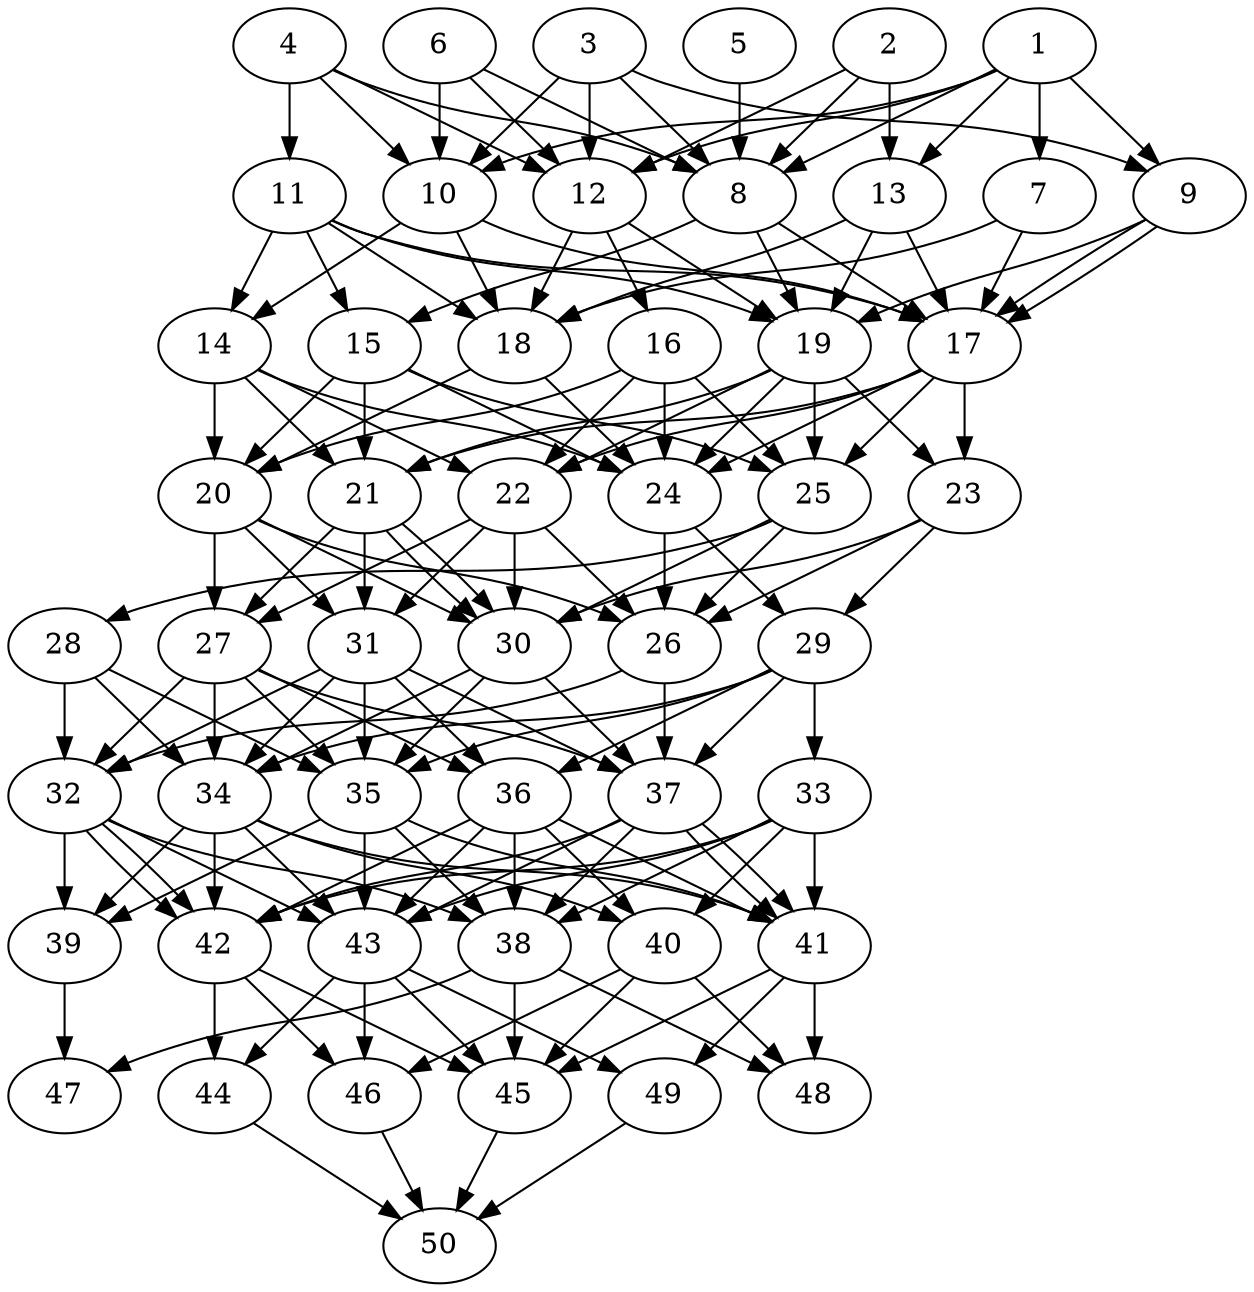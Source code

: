 // DAG automatically generated by daggen at Thu Oct  3 14:07:56 2019
// ./daggen --dot -n 50 --ccr 0.3 --fat 0.5 --regular 0.9 --density 0.9 --mindata 5242880 --maxdata 52428800 
digraph G {
  1 [size="171042133", alpha="0.03", expect_size="51312640"] 
  1 -> 7 [size ="51312640"]
  1 -> 8 [size ="51312640"]
  1 -> 9 [size ="51312640"]
  1 -> 10 [size ="51312640"]
  1 -> 12 [size ="51312640"]
  1 -> 13 [size ="51312640"]
  2 [size="50848427", alpha="0.10", expect_size="15254528"] 
  2 -> 8 [size ="15254528"]
  2 -> 12 [size ="15254528"]
  2 -> 13 [size ="15254528"]
  3 [size="169874773", alpha="0.19", expect_size="50962432"] 
  3 -> 8 [size ="50962432"]
  3 -> 9 [size ="50962432"]
  3 -> 10 [size ="50962432"]
  3 -> 12 [size ="50962432"]
  4 [size="22261760", alpha="0.09", expect_size="6678528"] 
  4 -> 8 [size ="6678528"]
  4 -> 10 [size ="6678528"]
  4 -> 11 [size ="6678528"]
  4 -> 12 [size ="6678528"]
  5 [size="153381547", alpha="0.11", expect_size="46014464"] 
  5 -> 8 [size ="46014464"]
  6 [size="86005760", alpha="0.13", expect_size="25801728"] 
  6 -> 8 [size ="25801728"]
  6 -> 10 [size ="25801728"]
  6 -> 12 [size ="25801728"]
  7 [size="96607573", alpha="0.11", expect_size="28982272"] 
  7 -> 17 [size ="28982272"]
  7 -> 18 [size ="28982272"]
  8 [size="37891413", alpha="0.07", expect_size="11367424"] 
  8 -> 15 [size ="11367424"]
  8 -> 17 [size ="11367424"]
  8 -> 19 [size ="11367424"]
  9 [size="98938880", alpha="0.11", expect_size="29681664"] 
  9 -> 17 [size ="29681664"]
  9 -> 17 [size ="29681664"]
  9 -> 19 [size ="29681664"]
  10 [size="104700587", alpha="0.14", expect_size="31410176"] 
  10 -> 14 [size ="31410176"]
  10 -> 17 [size ="31410176"]
  10 -> 18 [size ="31410176"]
  11 [size="98317653", alpha="0.01", expect_size="29495296"] 
  11 -> 14 [size ="29495296"]
  11 -> 15 [size ="29495296"]
  11 -> 17 [size ="29495296"]
  11 -> 18 [size ="29495296"]
  11 -> 19 [size ="29495296"]
  12 [size="118429013", alpha="0.10", expect_size="35528704"] 
  12 -> 16 [size ="35528704"]
  12 -> 18 [size ="35528704"]
  12 -> 19 [size ="35528704"]
  13 [size="42758827", alpha="0.09", expect_size="12827648"] 
  13 -> 17 [size ="12827648"]
  13 -> 18 [size ="12827648"]
  13 -> 19 [size ="12827648"]
  14 [size="36249600", alpha="0.19", expect_size="10874880"] 
  14 -> 20 [size ="10874880"]
  14 -> 21 [size ="10874880"]
  14 -> 22 [size ="10874880"]
  14 -> 24 [size ="10874880"]
  15 [size="109069653", alpha="0.11", expect_size="32720896"] 
  15 -> 20 [size ="32720896"]
  15 -> 21 [size ="32720896"]
  15 -> 24 [size ="32720896"]
  15 -> 25 [size ="32720896"]
  16 [size="35915093", alpha="0.01", expect_size="10774528"] 
  16 -> 20 [size ="10774528"]
  16 -> 22 [size ="10774528"]
  16 -> 24 [size ="10774528"]
  16 -> 25 [size ="10774528"]
  17 [size="135482027", alpha="0.19", expect_size="40644608"] 
  17 -> 21 [size ="40644608"]
  17 -> 22 [size ="40644608"]
  17 -> 23 [size ="40644608"]
  17 -> 24 [size ="40644608"]
  17 -> 25 [size ="40644608"]
  18 [size="61713067", alpha="0.02", expect_size="18513920"] 
  18 -> 20 [size ="18513920"]
  18 -> 24 [size ="18513920"]
  19 [size="118466560", alpha="0.13", expect_size="35539968"] 
  19 -> 21 [size ="35539968"]
  19 -> 22 [size ="35539968"]
  19 -> 23 [size ="35539968"]
  19 -> 24 [size ="35539968"]
  19 -> 25 [size ="35539968"]
  20 [size="45878613", alpha="0.07", expect_size="13763584"] 
  20 -> 26 [size ="13763584"]
  20 -> 27 [size ="13763584"]
  20 -> 30 [size ="13763584"]
  20 -> 31 [size ="13763584"]
  21 [size="156323840", alpha="0.19", expect_size="46897152"] 
  21 -> 27 [size ="46897152"]
  21 -> 30 [size ="46897152"]
  21 -> 30 [size ="46897152"]
  21 -> 31 [size ="46897152"]
  22 [size="161402880", alpha="0.17", expect_size="48420864"] 
  22 -> 26 [size ="48420864"]
  22 -> 27 [size ="48420864"]
  22 -> 30 [size ="48420864"]
  22 -> 31 [size ="48420864"]
  23 [size="81271467", alpha="0.13", expect_size="24381440"] 
  23 -> 26 [size ="24381440"]
  23 -> 29 [size ="24381440"]
  23 -> 30 [size ="24381440"]
  24 [size="148763307", alpha="0.10", expect_size="44628992"] 
  24 -> 26 [size ="44628992"]
  24 -> 29 [size ="44628992"]
  25 [size="141800107", alpha="0.05", expect_size="42540032"] 
  25 -> 26 [size ="42540032"]
  25 -> 28 [size ="42540032"]
  25 -> 30 [size ="42540032"]
  26 [size="69106347", alpha="0.08", expect_size="20731904"] 
  26 -> 32 [size ="20731904"]
  26 -> 37 [size ="20731904"]
  27 [size="76154880", alpha="0.01", expect_size="22846464"] 
  27 -> 32 [size ="22846464"]
  27 -> 34 [size ="22846464"]
  27 -> 35 [size ="22846464"]
  27 -> 36 [size ="22846464"]
  27 -> 37 [size ="22846464"]
  28 [size="66300587", alpha="0.17", expect_size="19890176"] 
  28 -> 32 [size ="19890176"]
  28 -> 34 [size ="19890176"]
  28 -> 35 [size ="19890176"]
  29 [size="81650347", alpha="0.03", expect_size="24495104"] 
  29 -> 33 [size ="24495104"]
  29 -> 34 [size ="24495104"]
  29 -> 35 [size ="24495104"]
  29 -> 36 [size ="24495104"]
  29 -> 37 [size ="24495104"]
  30 [size="28047360", alpha="0.00", expect_size="8414208"] 
  30 -> 34 [size ="8414208"]
  30 -> 35 [size ="8414208"]
  30 -> 37 [size ="8414208"]
  31 [size="79725227", alpha="0.08", expect_size="23917568"] 
  31 -> 32 [size ="23917568"]
  31 -> 34 [size ="23917568"]
  31 -> 35 [size ="23917568"]
  31 -> 36 [size ="23917568"]
  31 -> 37 [size ="23917568"]
  32 [size="75677013", alpha="0.08", expect_size="22703104"] 
  32 -> 38 [size ="22703104"]
  32 -> 39 [size ="22703104"]
  32 -> 42 [size ="22703104"]
  32 -> 42 [size ="22703104"]
  32 -> 43 [size ="22703104"]
  33 [size="49274880", alpha="0.12", expect_size="14782464"] 
  33 -> 38 [size ="14782464"]
  33 -> 40 [size ="14782464"]
  33 -> 41 [size ="14782464"]
  33 -> 42 [size ="14782464"]
  33 -> 43 [size ="14782464"]
  34 [size="152924160", alpha="0.18", expect_size="45877248"] 
  34 -> 39 [size ="45877248"]
  34 -> 40 [size ="45877248"]
  34 -> 41 [size ="45877248"]
  34 -> 42 [size ="45877248"]
  34 -> 43 [size ="45877248"]
  35 [size="76834133", alpha="0.15", expect_size="23050240"] 
  35 -> 38 [size ="23050240"]
  35 -> 39 [size ="23050240"]
  35 -> 41 [size ="23050240"]
  35 -> 43 [size ="23050240"]
  36 [size="114196480", alpha="0.15", expect_size="34258944"] 
  36 -> 38 [size ="34258944"]
  36 -> 40 [size ="34258944"]
  36 -> 41 [size ="34258944"]
  36 -> 42 [size ="34258944"]
  36 -> 43 [size ="34258944"]
  37 [size="18974720", alpha="0.10", expect_size="5692416"] 
  37 -> 38 [size ="5692416"]
  37 -> 41 [size ="5692416"]
  37 -> 41 [size ="5692416"]
  37 -> 42 [size ="5692416"]
  37 -> 43 [size ="5692416"]
  38 [size="27583147", alpha="0.11", expect_size="8274944"] 
  38 -> 45 [size ="8274944"]
  38 -> 47 [size ="8274944"]
  38 -> 48 [size ="8274944"]
  39 [size="160440320", alpha="0.04", expect_size="48132096"] 
  39 -> 47 [size ="48132096"]
  40 [size="27149653", alpha="0.01", expect_size="8144896"] 
  40 -> 45 [size ="8144896"]
  40 -> 46 [size ="8144896"]
  40 -> 48 [size ="8144896"]
  41 [size="29511680", alpha="0.16", expect_size="8853504"] 
  41 -> 45 [size ="8853504"]
  41 -> 48 [size ="8853504"]
  41 -> 49 [size ="8853504"]
  42 [size="91077973", alpha="0.09", expect_size="27323392"] 
  42 -> 44 [size ="27323392"]
  42 -> 45 [size ="27323392"]
  42 -> 46 [size ="27323392"]
  43 [size="155521707", alpha="0.10", expect_size="46656512"] 
  43 -> 44 [size ="46656512"]
  43 -> 45 [size ="46656512"]
  43 -> 46 [size ="46656512"]
  43 -> 49 [size ="46656512"]
  44 [size="90832213", alpha="0.08", expect_size="27249664"] 
  44 -> 50 [size ="27249664"]
  45 [size="73079467", alpha="0.02", expect_size="21923840"] 
  45 -> 50 [size ="21923840"]
  46 [size="36563627", alpha="0.02", expect_size="10969088"] 
  46 -> 50 [size ="10969088"]
  47 [size="157016747", alpha="0.09", expect_size="47105024"] 
  48 [size="80588800", alpha="0.03", expect_size="24176640"] 
  49 [size="166089387", alpha="0.05", expect_size="49826816"] 
  49 -> 50 [size ="49826816"]
  50 [size="42649600", alpha="0.09", expect_size="12794880"] 
}
